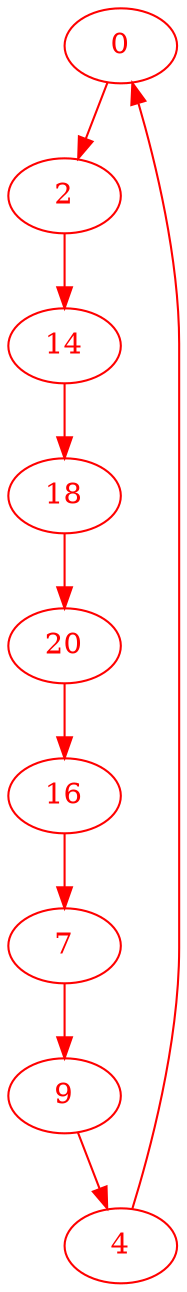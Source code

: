 digraph g{
node [color = red, fontcolor=red]; 0 2 4 7 9 14 16 18 20 ;
0 -> 2 [color=red] ;
2 -> 14 [color=red] ;
4 -> 0 [color=red] ;
7 -> 9 [color=red] ;
9 -> 4 [color=red] ;
14 -> 18 [color=red] ;
16 -> 7 [color=red] ;
18 -> 20 [color=red] ;
20 -> 16 [color=red] ;
}